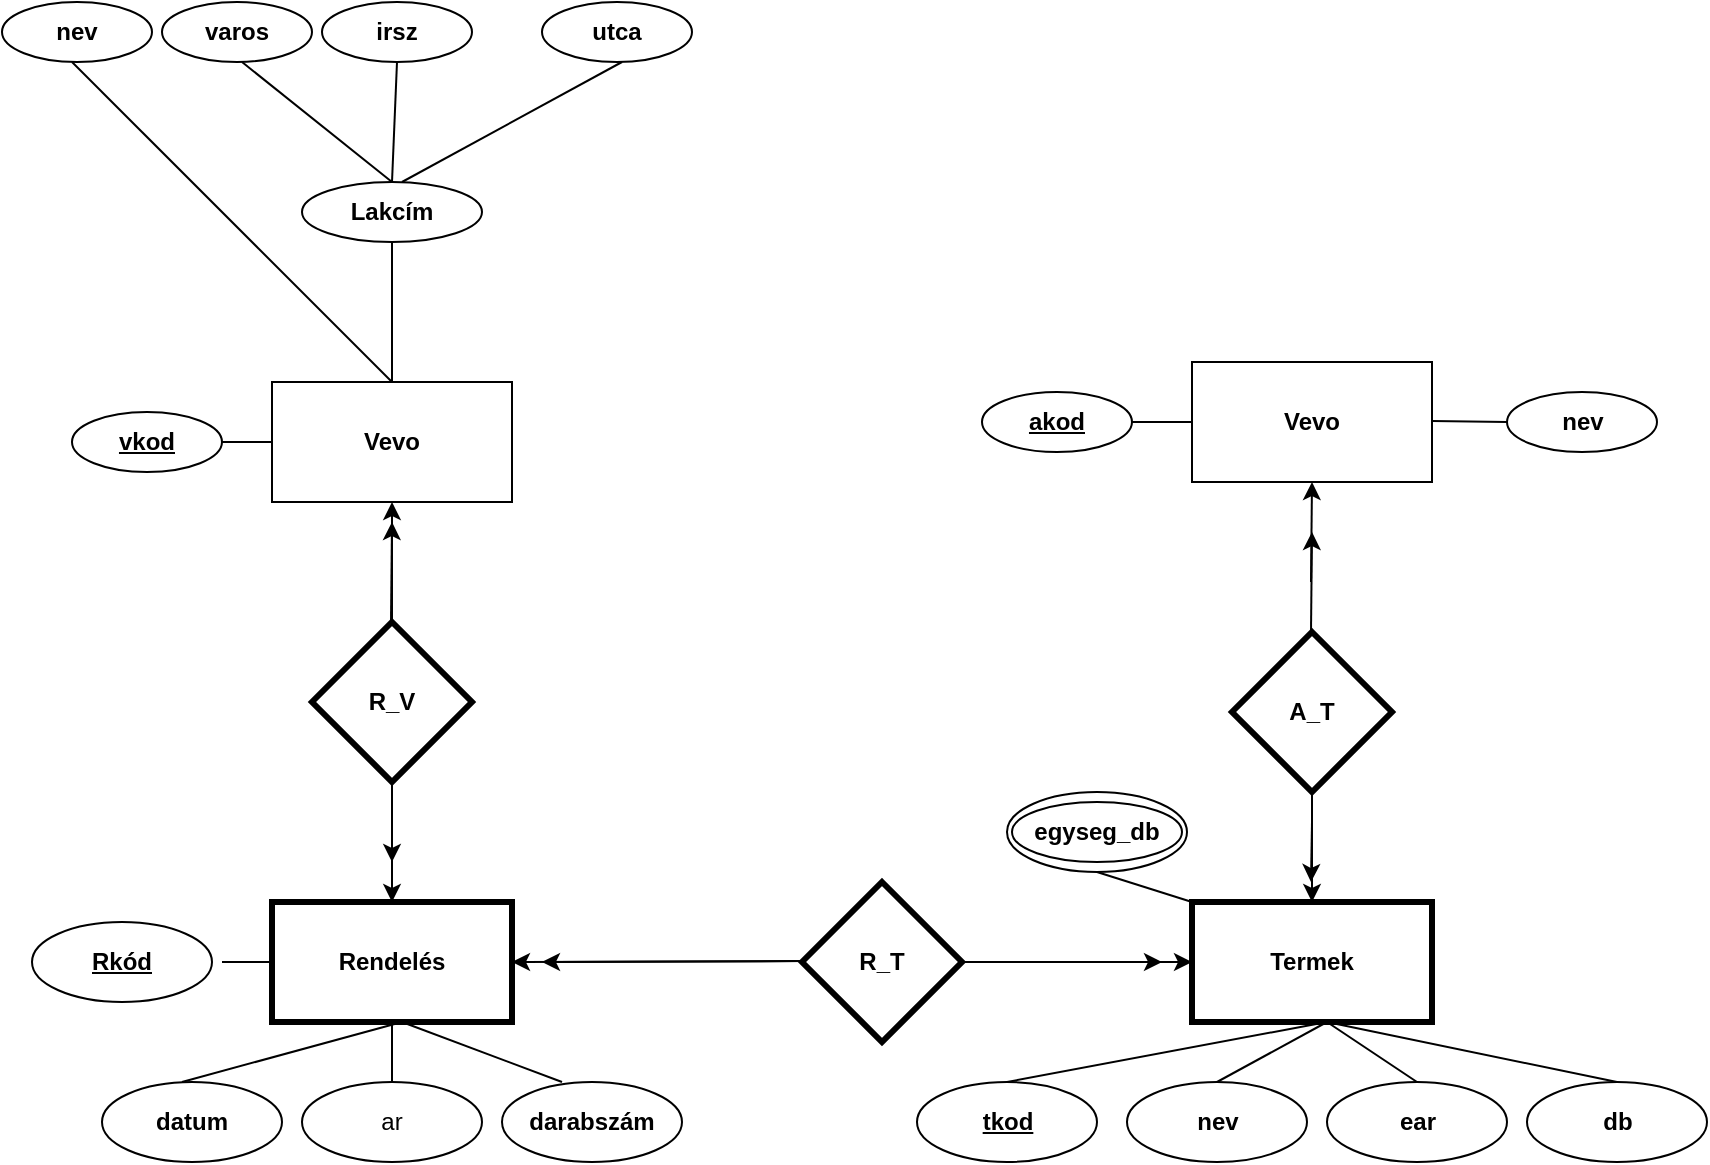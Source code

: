 <mxfile version="26.1.0">
  <diagram name="1 oldal" id="6HJYkfweH2awvkiNCbvp">
    <mxGraphModel dx="1861" dy="1615" grid="1" gridSize="10" guides="1" tooltips="1" connect="1" arrows="1" fold="1" page="1" pageScale="1" pageWidth="827" pageHeight="1169" math="0" shadow="0">
      <root>
        <mxCell id="0" />
        <mxCell id="1" parent="0" />
        <mxCell id="C64Jrk6upL9wqdpvDmy1-1" value="&lt;b&gt;Rendelés&lt;/b&gt;" style="rounded=0;whiteSpace=wrap;strokeWidth=3;html=1;" parent="1" vertex="1">
          <mxGeometry x="125" y="190" width="120" height="60" as="geometry" />
        </mxCell>
        <mxCell id="C64Jrk6upL9wqdpvDmy1-3" value="&lt;b&gt;Termek&lt;/b&gt;" style="rounded=0;whiteSpace=wrap;strokeWidth=3;html=1;" parent="1" vertex="1">
          <mxGeometry x="585" y="190" width="120" height="60" as="geometry" />
        </mxCell>
        <mxCell id="C64Jrk6upL9wqdpvDmy1-4" value="&lt;b style=&quot;&quot;&gt;datum&lt;/b&gt;" style="ellipse;whiteSpace=wrap;html=1;" parent="1" vertex="1">
          <mxGeometry x="40" y="280" width="90" height="40" as="geometry" />
        </mxCell>
        <mxCell id="C64Jrk6upL9wqdpvDmy1-5" value="ar" style="ellipse;whiteSpace=wrap;html=1;" parent="1" vertex="1">
          <mxGeometry x="140" y="280" width="90" height="40" as="geometry" />
        </mxCell>
        <mxCell id="C64Jrk6upL9wqdpvDmy1-6" value="&lt;b&gt;darabszám&lt;/b&gt;" style="ellipse;whiteSpace=wrap;html=1;" parent="1" vertex="1">
          <mxGeometry x="240" y="280" width="90" height="40" as="geometry" />
        </mxCell>
        <mxCell id="C64Jrk6upL9wqdpvDmy1-7" value="" style="endArrow=none;html=1;rounded=0;" parent="1" edge="1">
          <mxGeometry width="50" height="50" relative="1" as="geometry">
            <mxPoint x="80" y="280" as="sourcePoint" />
            <mxPoint x="190" y="250" as="targetPoint" />
          </mxGeometry>
        </mxCell>
        <mxCell id="C64Jrk6upL9wqdpvDmy1-8" value="" style="endArrow=none;html=1;rounded=0;exitX=0.5;exitY=0;exitDx=0;exitDy=0;" parent="1" edge="1">
          <mxGeometry width="50" height="50" relative="1" as="geometry">
            <mxPoint x="270" y="280" as="sourcePoint" />
            <mxPoint x="190" y="250" as="targetPoint" />
          </mxGeometry>
        </mxCell>
        <mxCell id="C64Jrk6upL9wqdpvDmy1-9" value="" style="endArrow=none;html=1;rounded=0;entryX=0.5;entryY=1;entryDx=0;entryDy=0;exitX=0.5;exitY=0;exitDx=0;exitDy=0;" parent="1" source="C64Jrk6upL9wqdpvDmy1-5" target="C64Jrk6upL9wqdpvDmy1-1" edge="1">
          <mxGeometry width="50" height="50" relative="1" as="geometry">
            <mxPoint x="162.5" y="280" as="sourcePoint" />
            <mxPoint x="207.5" y="240" as="targetPoint" />
          </mxGeometry>
        </mxCell>
        <mxCell id="SZVWSAwwZCRuz0jDByGa-1" value="" style="endArrow=classic;html=1;rounded=0;entryX=0;entryY=0.5;entryDx=0;entryDy=0;" parent="1" target="C64Jrk6upL9wqdpvDmy1-3" edge="1">
          <mxGeometry width="50" height="50" relative="1" as="geometry">
            <mxPoint x="470" y="220" as="sourcePoint" />
            <mxPoint x="520" y="170" as="targetPoint" />
          </mxGeometry>
        </mxCell>
        <mxCell id="SZVWSAwwZCRuz0jDByGa-2" value="" style="endArrow=classic;html=1;rounded=0;" parent="1" edge="1">
          <mxGeometry width="50" height="50" relative="1" as="geometry">
            <mxPoint x="390" y="219.5" as="sourcePoint" />
            <mxPoint x="260" y="220" as="targetPoint" />
          </mxGeometry>
        </mxCell>
        <mxCell id="SZVWSAwwZCRuz0jDByGa-3" value="" style="endArrow=classic;html=1;rounded=0;entryX=1;entryY=0.5;entryDx=0;entryDy=0;" parent="1" target="C64Jrk6upL9wqdpvDmy1-1" edge="1">
          <mxGeometry width="50" height="50" relative="1" as="geometry">
            <mxPoint x="390" y="219.5" as="sourcePoint" />
            <mxPoint x="250" y="210" as="targetPoint" />
          </mxGeometry>
        </mxCell>
        <mxCell id="SZVWSAwwZCRuz0jDByGa-6" value="&lt;b&gt;R_T&lt;/b&gt;" style="shape=rhombus;whiteSpace=wrap;html=1;strokeWidth=3;" parent="1" vertex="1">
          <mxGeometry x="390" y="180" width="80" height="80" as="geometry" />
        </mxCell>
        <mxCell id="55Ll8s9f8AJblrSIZAg2-5" value="&lt;u&gt;&lt;b&gt;Rkód&lt;/b&gt;&lt;/u&gt;" style="ellipse;whiteSpace=wrap;html=1;" parent="1" vertex="1">
          <mxGeometry x="5" y="200" width="90" height="40" as="geometry" />
        </mxCell>
        <mxCell id="55Ll8s9f8AJblrSIZAg2-6" value="&lt;b&gt;R_V&lt;/b&gt;" style="shape=rhombus;whiteSpace=wrap;html=1;strokeWidth=3;" parent="1" vertex="1">
          <mxGeometry x="145" y="50" width="80" height="80" as="geometry" />
        </mxCell>
        <mxCell id="55Ll8s9f8AJblrSIZAg2-7" value="" style="endArrow=classic;html=1;rounded=0;exitX=0.5;exitY=1;exitDx=0;exitDy=0;entryX=0.5;entryY=0;entryDx=0;entryDy=0;" parent="1" source="55Ll8s9f8AJblrSIZAg2-6" target="C64Jrk6upL9wqdpvDmy1-1" edge="1">
          <mxGeometry width="50" height="50" relative="1" as="geometry">
            <mxPoint x="184.5" y="95" as="sourcePoint" />
            <mxPoint x="180" y="180" as="targetPoint" />
          </mxGeometry>
        </mxCell>
        <mxCell id="55Ll8s9f8AJblrSIZAg2-8" value="" style="endArrow=classic;html=1;rounded=0;exitX=0.5;exitY=1;exitDx=0;exitDy=0;" parent="1" source="55Ll8s9f8AJblrSIZAg2-6" edge="1">
          <mxGeometry width="50" height="50" relative="1" as="geometry">
            <mxPoint x="185" y="140" as="sourcePoint" />
            <mxPoint x="185" y="170" as="targetPoint" />
          </mxGeometry>
        </mxCell>
        <mxCell id="55Ll8s9f8AJblrSIZAg2-9" value="" style="endArrow=none;html=1;rounded=0;entryX=0;entryY=0.5;entryDx=0;entryDy=0;" parent="1" target="C64Jrk6upL9wqdpvDmy1-1" edge="1">
          <mxGeometry width="50" height="50" relative="1" as="geometry">
            <mxPoint x="100" y="220" as="sourcePoint" />
            <mxPoint x="150" y="170" as="targetPoint" />
          </mxGeometry>
        </mxCell>
        <mxCell id="55Ll8s9f8AJblrSIZAg2-11" value="&lt;b&gt;Vevo&lt;/b&gt;" style="rounded=0;whiteSpace=wrap;html=1;" parent="1" vertex="1">
          <mxGeometry x="125" y="-70" width="120" height="60" as="geometry" />
        </mxCell>
        <mxCell id="55Ll8s9f8AJblrSIZAg2-12" value="&lt;u&gt;&lt;b&gt;vkod&lt;/b&gt;&lt;/u&gt;" style="ellipse;whiteSpace=wrap;html=1;" parent="1" vertex="1">
          <mxGeometry x="25" y="-55" width="75" height="30" as="geometry" />
        </mxCell>
        <mxCell id="55Ll8s9f8AJblrSIZAg2-14" value="" style="endArrow=none;html=1;rounded=0;entryX=0;entryY=0.5;entryDx=0;entryDy=0;" parent="1" target="55Ll8s9f8AJblrSIZAg2-11" edge="1">
          <mxGeometry width="50" height="50" relative="1" as="geometry">
            <mxPoint x="100" y="-40" as="sourcePoint" />
            <mxPoint x="150" y="-90" as="targetPoint" />
          </mxGeometry>
        </mxCell>
        <mxCell id="55Ll8s9f8AJblrSIZAg2-16" value="" style="endArrow=classic;html=1;rounded=0;entryX=0.5;entryY=1;entryDx=0;entryDy=0;exitX=0.5;exitY=0;exitDx=0;exitDy=0;" parent="1" source="55Ll8s9f8AJblrSIZAg2-6" target="55Ll8s9f8AJblrSIZAg2-11" edge="1">
          <mxGeometry width="50" height="50" relative="1" as="geometry">
            <mxPoint x="180" y="50" as="sourcePoint" />
            <mxPoint x="230" as="targetPoint" />
          </mxGeometry>
        </mxCell>
        <mxCell id="55Ll8s9f8AJblrSIZAg2-18" value="" style="endArrow=classic;html=1;rounded=0;exitX=0.5;exitY=0;exitDx=0;exitDy=0;" parent="1" edge="1">
          <mxGeometry width="50" height="50" relative="1" as="geometry">
            <mxPoint x="184.5" y="50" as="sourcePoint" />
            <mxPoint x="185" as="targetPoint" />
          </mxGeometry>
        </mxCell>
        <mxCell id="55Ll8s9f8AJblrSIZAg2-22" value="&lt;b style=&quot;&quot;&gt;varos&lt;/b&gt;" style="ellipse;whiteSpace=wrap;html=1;" parent="1" vertex="1">
          <mxGeometry x="70" y="-260" width="75" height="30" as="geometry" />
        </mxCell>
        <mxCell id="55Ll8s9f8AJblrSIZAg2-23" value="&lt;b style=&quot;&quot;&gt;Lakcím&lt;/b&gt;" style="ellipse;whiteSpace=wrap;html=1;" parent="1" vertex="1">
          <mxGeometry x="140" y="-170" width="90" height="30" as="geometry" />
        </mxCell>
        <mxCell id="55Ll8s9f8AJblrSIZAg2-24" value="&lt;b style=&quot;&quot;&gt;utca&lt;/b&gt;" style="ellipse;whiteSpace=wrap;html=1;" parent="1" vertex="1">
          <mxGeometry x="260" y="-260" width="75" height="30" as="geometry" />
        </mxCell>
        <mxCell id="55Ll8s9f8AJblrSIZAg2-25" value="&lt;b style=&quot;&quot;&gt;irsz&lt;/b&gt;" style="ellipse;whiteSpace=wrap;html=1;" parent="1" vertex="1">
          <mxGeometry x="150" y="-260" width="75" height="30" as="geometry" />
        </mxCell>
        <mxCell id="55Ll8s9f8AJblrSIZAg2-27" value="&lt;b&gt;nev&lt;/b&gt;" style="ellipse;whiteSpace=wrap;html=1;" parent="1" vertex="1">
          <mxGeometry x="-10" y="-260" width="75" height="30" as="geometry" />
        </mxCell>
        <mxCell id="55Ll8s9f8AJblrSIZAg2-28" value="" style="endArrow=none;html=1;rounded=0;entryX=0.5;entryY=1;entryDx=0;entryDy=0;exitX=0.5;exitY=0;exitDx=0;exitDy=0;" parent="1" source="55Ll8s9f8AJblrSIZAg2-23" edge="1">
          <mxGeometry width="50" height="50" relative="1" as="geometry">
            <mxPoint x="122.5" y="-170" as="sourcePoint" />
            <mxPoint x="110" y="-230" as="targetPoint" />
          </mxGeometry>
        </mxCell>
        <mxCell id="55Ll8s9f8AJblrSIZAg2-29" value="" style="endArrow=none;html=1;rounded=0;" parent="1" edge="1">
          <mxGeometry width="50" height="50" relative="1" as="geometry">
            <mxPoint x="190" y="-170" as="sourcePoint" />
            <mxPoint x="300" y="-230" as="targetPoint" />
          </mxGeometry>
        </mxCell>
        <mxCell id="55Ll8s9f8AJblrSIZAg2-30" value="" style="endArrow=none;html=1;rounded=0;entryX=0.5;entryY=1;entryDx=0;entryDy=0;exitX=0.5;exitY=0;exitDx=0;exitDy=0;" parent="1" source="55Ll8s9f8AJblrSIZAg2-23" target="55Ll8s9f8AJblrSIZAg2-25" edge="1">
          <mxGeometry width="50" height="50" relative="1" as="geometry">
            <mxPoint x="180" y="-170" as="sourcePoint" />
            <mxPoint x="278" y="-230" as="targetPoint" />
          </mxGeometry>
        </mxCell>
        <mxCell id="55Ll8s9f8AJblrSIZAg2-31" value="" style="endArrow=none;html=1;rounded=0;entryX=0.5;entryY=1;entryDx=0;entryDy=0;exitX=0.5;exitY=0;exitDx=0;exitDy=0;" parent="1" source="55Ll8s9f8AJblrSIZAg2-11" target="55Ll8s9f8AJblrSIZAg2-23" edge="1">
          <mxGeometry width="50" height="50" relative="1" as="geometry">
            <mxPoint x="180" y="-70" as="sourcePoint" />
            <mxPoint x="230" y="-120" as="targetPoint" />
          </mxGeometry>
        </mxCell>
        <mxCell id="55Ll8s9f8AJblrSIZAg2-32" value="" style="endArrow=none;html=1;rounded=0;entryX=0.5;entryY=1;entryDx=0;entryDy=0;exitX=0.5;exitY=0;exitDx=0;exitDy=0;" parent="1" source="55Ll8s9f8AJblrSIZAg2-11" edge="1">
          <mxGeometry width="50" height="50" relative="1" as="geometry">
            <mxPoint x="180" y="-80" as="sourcePoint" />
            <mxPoint x="25" y="-230" as="targetPoint" />
          </mxGeometry>
        </mxCell>
        <mxCell id="55Ll8s9f8AJblrSIZAg2-33" value="" style="endArrow=classic;html=1;rounded=0;" parent="1" edge="1">
          <mxGeometry width="50" height="50" relative="1" as="geometry">
            <mxPoint x="470" y="220" as="sourcePoint" />
            <mxPoint x="570" y="220" as="targetPoint" />
          </mxGeometry>
        </mxCell>
        <mxCell id="55Ll8s9f8AJblrSIZAg2-34" value="&lt;b style=&quot;&quot;&gt;&lt;u&gt;tkod&lt;/u&gt;&lt;/b&gt;" style="ellipse;whiteSpace=wrap;html=1;" parent="1" vertex="1">
          <mxGeometry x="447.5" y="280" width="90" height="40" as="geometry" />
        </mxCell>
        <mxCell id="55Ll8s9f8AJblrSIZAg2-35" value="&lt;b&gt;nev&lt;/b&gt;" style="ellipse;whiteSpace=wrap;html=1;" parent="1" vertex="1">
          <mxGeometry x="552.5" y="280" width="90" height="40" as="geometry" />
        </mxCell>
        <mxCell id="55Ll8s9f8AJblrSIZAg2-36" value="&lt;b&gt;ear&lt;/b&gt;" style="ellipse;whiteSpace=wrap;html=1;" parent="1" vertex="1">
          <mxGeometry x="652.5" y="280" width="90" height="40" as="geometry" />
        </mxCell>
        <mxCell id="55Ll8s9f8AJblrSIZAg2-37" value="&lt;b&gt;db&lt;/b&gt;" style="ellipse;whiteSpace=wrap;html=1;" parent="1" vertex="1">
          <mxGeometry x="752.5" y="280" width="90" height="40" as="geometry" />
        </mxCell>
        <mxCell id="55Ll8s9f8AJblrSIZAg2-38" value="" style="endArrow=none;html=1;rounded=0;exitX=0.5;exitY=0;exitDx=0;exitDy=0;" parent="1" source="55Ll8s9f8AJblrSIZAg2-37" edge="1">
          <mxGeometry width="50" height="50" relative="1" as="geometry">
            <mxPoint x="732.5" y="280" as="sourcePoint" />
            <mxPoint x="652.5" y="250" as="targetPoint" />
          </mxGeometry>
        </mxCell>
        <mxCell id="55Ll8s9f8AJblrSIZAg2-39" value="" style="endArrow=none;html=1;rounded=0;exitX=0.5;exitY=0;exitDx=0;exitDy=0;" parent="1" source="55Ll8s9f8AJblrSIZAg2-34" edge="1">
          <mxGeometry width="50" height="50" relative="1" as="geometry">
            <mxPoint x="732.5" y="280" as="sourcePoint" />
            <mxPoint x="652.5" y="250" as="targetPoint" />
          </mxGeometry>
        </mxCell>
        <mxCell id="55Ll8s9f8AJblrSIZAg2-40" value="" style="endArrow=none;html=1;rounded=0;exitX=0.5;exitY=0;exitDx=0;exitDy=0;" parent="1" source="55Ll8s9f8AJblrSIZAg2-35" edge="1">
          <mxGeometry width="50" height="50" relative="1" as="geometry">
            <mxPoint x="732.5" y="280" as="sourcePoint" />
            <mxPoint x="652.5" y="250" as="targetPoint" />
          </mxGeometry>
        </mxCell>
        <mxCell id="55Ll8s9f8AJblrSIZAg2-41" value="" style="endArrow=none;html=1;rounded=0;exitX=0.5;exitY=0;exitDx=0;exitDy=0;" parent="1" source="55Ll8s9f8AJblrSIZAg2-36" edge="1">
          <mxGeometry width="50" height="50" relative="1" as="geometry">
            <mxPoint x="732.5" y="280" as="sourcePoint" />
            <mxPoint x="652.5" y="250" as="targetPoint" />
          </mxGeometry>
        </mxCell>
        <mxCell id="55Ll8s9f8AJblrSIZAg2-42" value="&lt;b style=&quot;&quot;&gt;&lt;u&gt;tkod&lt;/u&gt;&lt;/b&gt;" style="ellipse;whiteSpace=wrap;html=1;" parent="1" vertex="1">
          <mxGeometry x="492.5" y="135" width="90" height="40" as="geometry" />
        </mxCell>
        <mxCell id="55Ll8s9f8AJblrSIZAg2-43" value="&lt;b&gt;egyseg_db&lt;/b&gt;" style="ellipse;whiteSpace=wrap;html=1;" parent="1" vertex="1">
          <mxGeometry x="495" y="140" width="85" height="30" as="geometry" />
        </mxCell>
        <mxCell id="55Ll8s9f8AJblrSIZAg2-44" value="" style="endArrow=none;html=1;rounded=0;exitX=0.5;exitY=1;exitDx=0;exitDy=0;entryX=0;entryY=0;entryDx=0;entryDy=0;" parent="1" source="55Ll8s9f8AJblrSIZAg2-42" target="C64Jrk6upL9wqdpvDmy1-3" edge="1">
          <mxGeometry width="50" height="50" relative="1" as="geometry">
            <mxPoint x="570.25" y="170" as="sourcePoint" />
            <mxPoint x="624.75" y="140" as="targetPoint" />
          </mxGeometry>
        </mxCell>
        <mxCell id="55Ll8s9f8AJblrSIZAg2-45" value="&lt;b&gt;A_T&lt;/b&gt;" style="shape=rhombus;whiteSpace=wrap;html=1;strokeWidth=3;" parent="1" vertex="1">
          <mxGeometry x="605" y="55" width="80" height="80" as="geometry" />
        </mxCell>
        <mxCell id="55Ll8s9f8AJblrSIZAg2-46" value="" style="endArrow=classic;html=1;rounded=0;exitX=0.5;exitY=1;exitDx=0;exitDy=0;" parent="1" source="55Ll8s9f8AJblrSIZAg2-45" edge="1">
          <mxGeometry width="50" height="50" relative="1" as="geometry">
            <mxPoint x="645" y="160" as="sourcePoint" />
            <mxPoint x="645" y="190" as="targetPoint" />
          </mxGeometry>
        </mxCell>
        <mxCell id="55Ll8s9f8AJblrSIZAg2-47" value="" style="endArrow=classic;html=1;rounded=0;exitX=0.5;exitY=0;exitDx=0;exitDy=0;" parent="1" edge="1">
          <mxGeometry width="50" height="50" relative="1" as="geometry">
            <mxPoint x="644.5" y="55" as="sourcePoint" />
            <mxPoint x="645" y="5" as="targetPoint" />
          </mxGeometry>
        </mxCell>
        <mxCell id="55Ll8s9f8AJblrSIZAg2-48" value="" style="endArrow=classic;html=1;rounded=0;exitX=0.5;exitY=0;exitDx=0;exitDy=0;" parent="1" edge="1">
          <mxGeometry width="50" height="50" relative="1" as="geometry">
            <mxPoint x="644.5" y="30" as="sourcePoint" />
            <mxPoint x="645" y="-20" as="targetPoint" />
          </mxGeometry>
        </mxCell>
        <mxCell id="55Ll8s9f8AJblrSIZAg2-49" value="" style="endArrow=classic;html=1;rounded=0;" parent="1" edge="1">
          <mxGeometry width="50" height="50" relative="1" as="geometry">
            <mxPoint x="645" y="150" as="sourcePoint" />
            <mxPoint x="644.5" y="180" as="targetPoint" />
          </mxGeometry>
        </mxCell>
        <mxCell id="55Ll8s9f8AJblrSIZAg2-51" value="&lt;b&gt;Vevo&lt;/b&gt;" style="rounded=0;whiteSpace=wrap;html=1;" parent="1" vertex="1">
          <mxGeometry x="585" y="-80" width="120" height="60" as="geometry" />
        </mxCell>
        <mxCell id="55Ll8s9f8AJblrSIZAg2-54" value="&lt;b style=&quot;&quot;&gt;nev&lt;/b&gt;" style="ellipse;whiteSpace=wrap;html=1;" parent="1" vertex="1">
          <mxGeometry x="742.5" y="-65" width="75" height="30" as="geometry" />
        </mxCell>
        <mxCell id="55Ll8s9f8AJblrSIZAg2-55" value="&lt;u&gt;&lt;b&gt;akod&lt;/b&gt;&lt;/u&gt;" style="ellipse;whiteSpace=wrap;html=1;" parent="1" vertex="1">
          <mxGeometry x="480" y="-65" width="75" height="30" as="geometry" />
        </mxCell>
        <mxCell id="55Ll8s9f8AJblrSIZAg2-59" value="" style="endArrow=none;html=1;rounded=0;entryX=0;entryY=0.5;entryDx=0;entryDy=0;" parent="1" target="55Ll8s9f8AJblrSIZAg2-51" edge="1">
          <mxGeometry width="50" height="50" relative="1" as="geometry">
            <mxPoint x="555" y="-50" as="sourcePoint" />
            <mxPoint x="605" y="-100" as="targetPoint" />
          </mxGeometry>
        </mxCell>
        <mxCell id="55Ll8s9f8AJblrSIZAg2-60" value="" style="endArrow=none;html=1;rounded=0;entryX=0;entryY=0.5;entryDx=0;entryDy=0;" parent="1" target="55Ll8s9f8AJblrSIZAg2-54" edge="1">
          <mxGeometry width="50" height="50" relative="1" as="geometry">
            <mxPoint x="705" y="-50.5" as="sourcePoint" />
            <mxPoint x="730" y="-50" as="targetPoint" />
          </mxGeometry>
        </mxCell>
      </root>
    </mxGraphModel>
  </diagram>
</mxfile>
